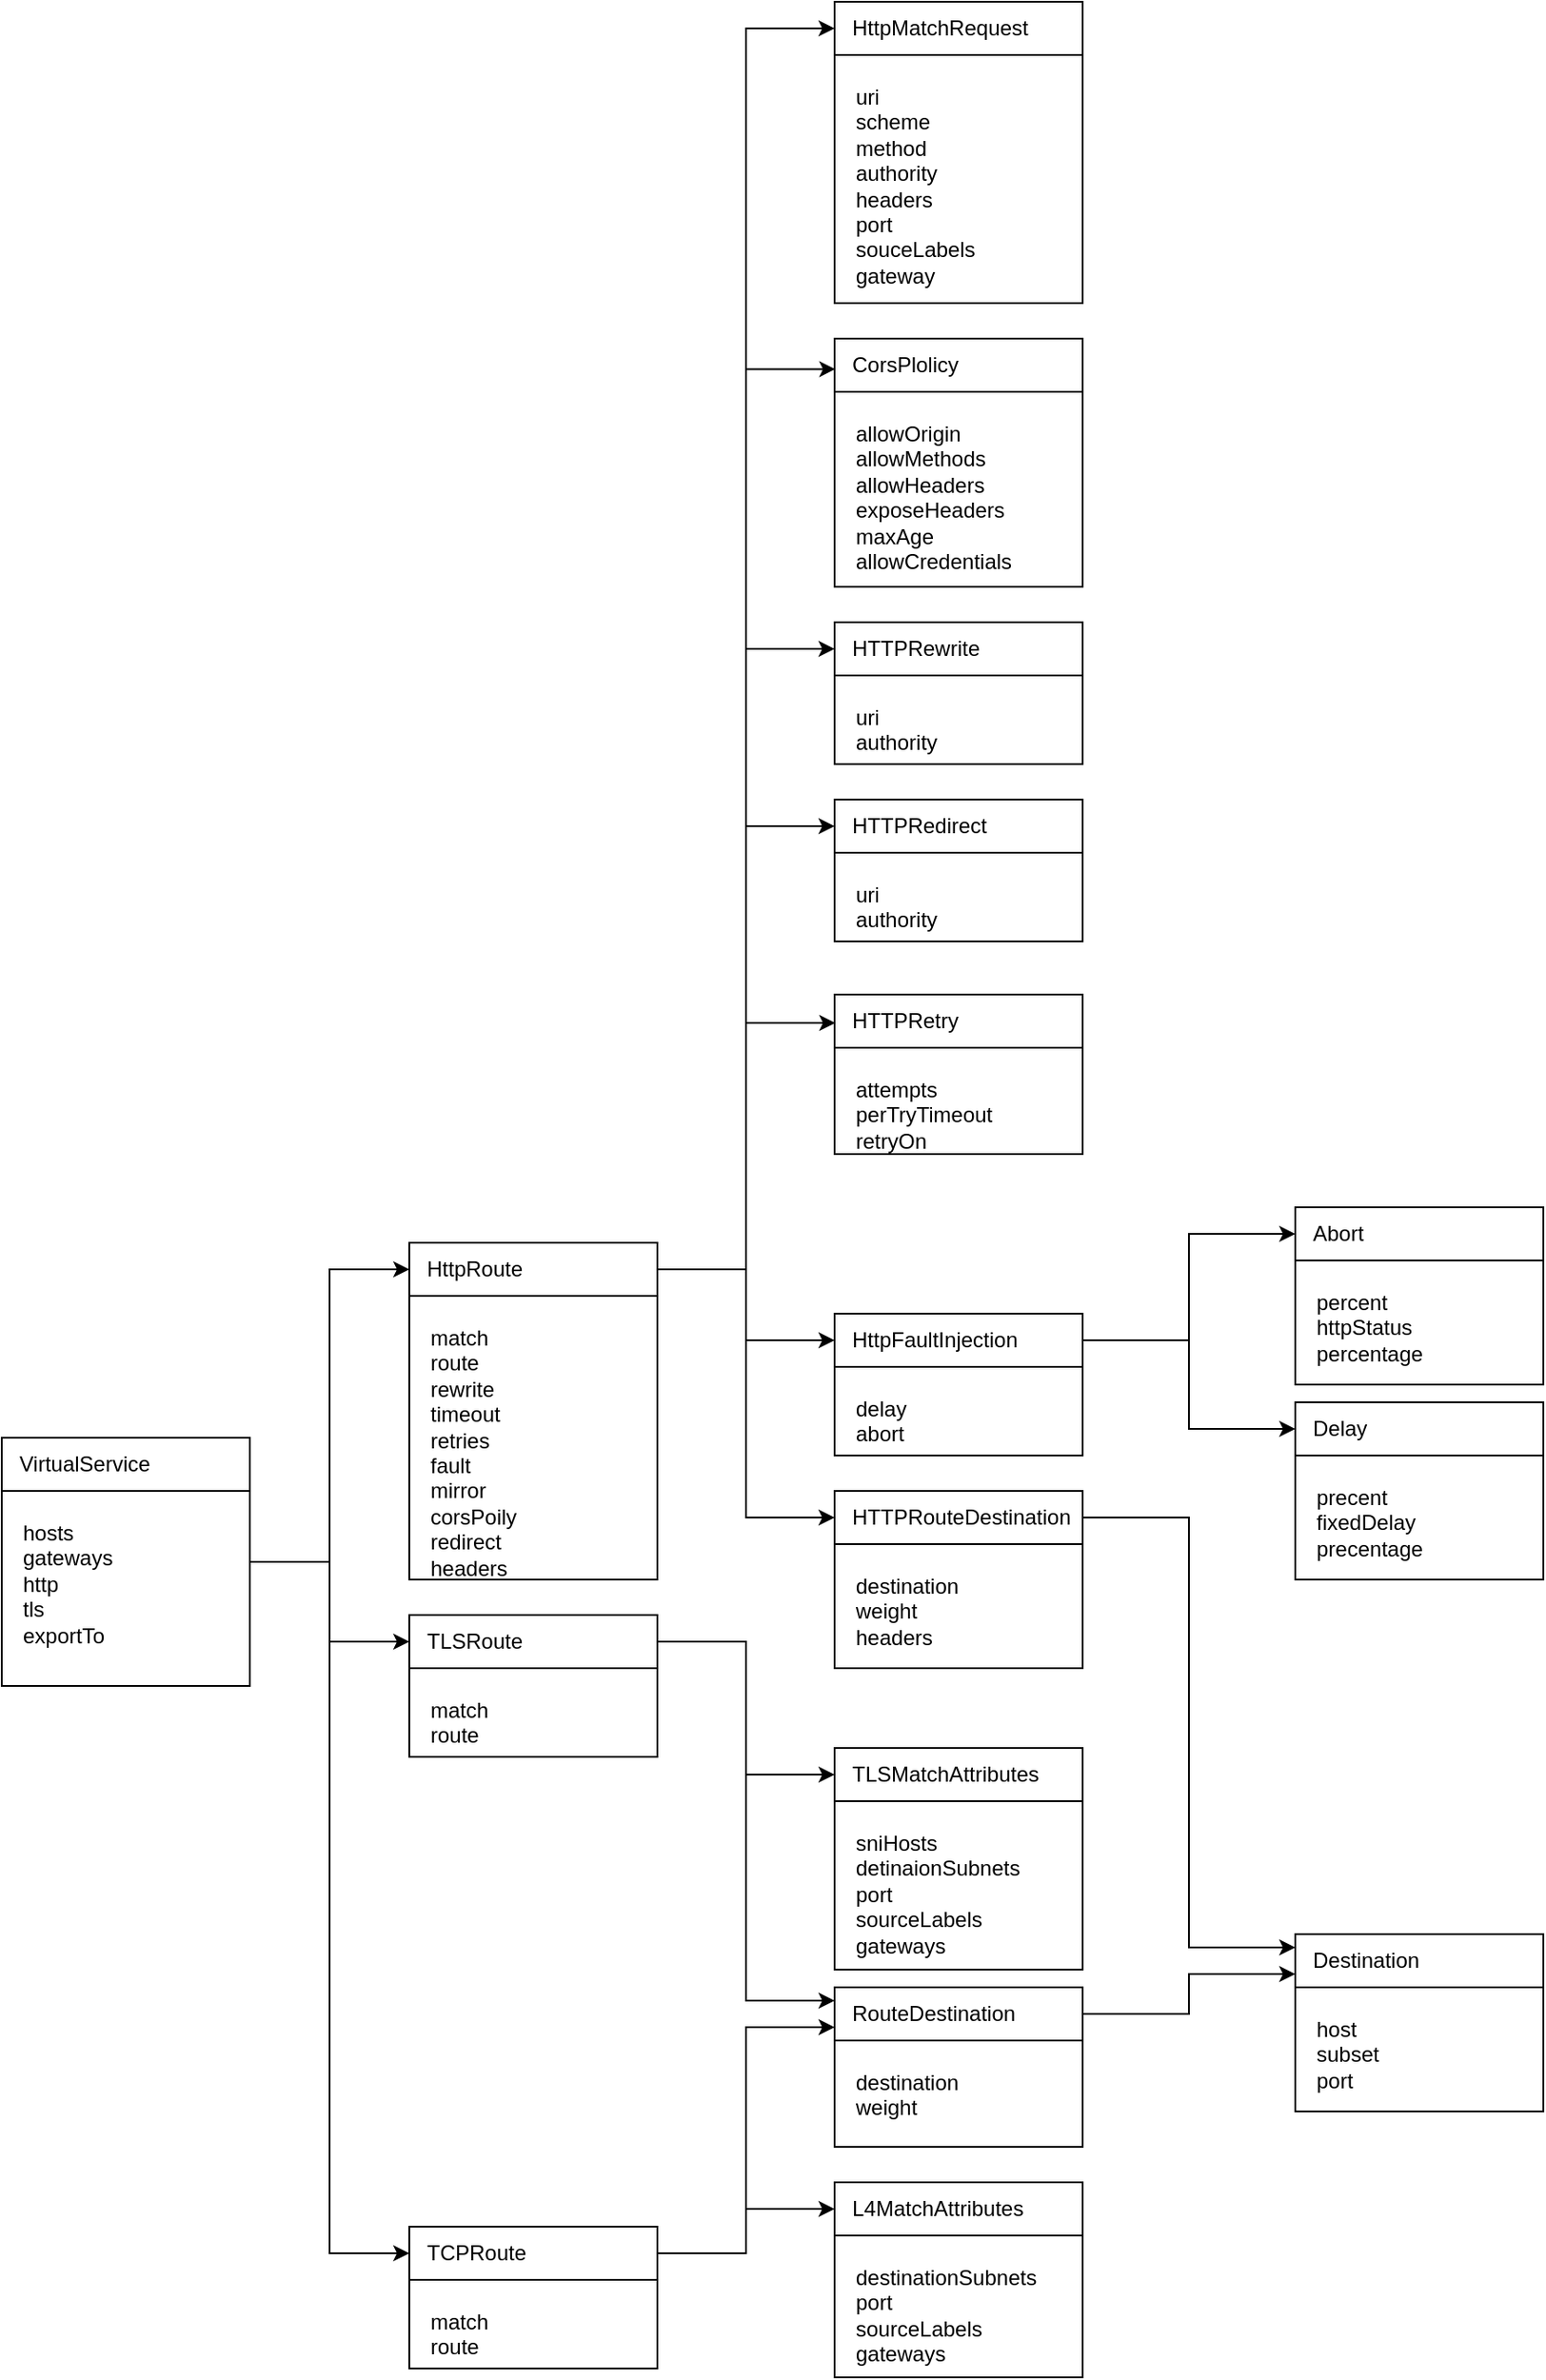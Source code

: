 <mxfile version="12.6.5" type="device"><diagram id="Gk3had8w1kIUxYjKetpY" name="Page-1"><mxGraphModel dx="1036" dy="3897" grid="1" gridSize="10" guides="1" tooltips="1" connect="1" arrows="1" fold="1" page="1" pageScale="1" pageWidth="2339" pageHeight="3300" math="0" shadow="0"><root><mxCell id="0"/><mxCell id="1" parent="0"/><mxCell id="s89AwT_02a39-Vp7QACX-14" style="edgeStyle=orthogonalEdgeStyle;rounded=0;orthogonalLoop=1;jettySize=auto;html=1;entryX=0;entryY=0.5;entryDx=0;entryDy=0;" parent="1" source="s89AwT_02a39-Vp7QACX-1" target="s89AwT_02a39-Vp7QACX-6" edge="1"><mxGeometry relative="1" as="geometry"/></mxCell><mxCell id="s89AwT_02a39-Vp7QACX-16" style="edgeStyle=orthogonalEdgeStyle;rounded=0;orthogonalLoop=1;jettySize=auto;html=1;entryX=0;entryY=0.5;entryDx=0;entryDy=0;" parent="1" source="s89AwT_02a39-Vp7QACX-1" target="s89AwT_02a39-Vp7QACX-9" edge="1"><mxGeometry relative="1" as="geometry"/></mxCell><mxCell id="s89AwT_02a39-Vp7QACX-17" style="edgeStyle=orthogonalEdgeStyle;rounded=0;orthogonalLoop=1;jettySize=auto;html=1;entryX=0;entryY=0.5;entryDx=0;entryDy=0;" parent="1" source="s89AwT_02a39-Vp7QACX-1" target="s89AwT_02a39-Vp7QACX-12" edge="1"><mxGeometry relative="1" as="geometry"/></mxCell><mxCell id="s89AwT_02a39-Vp7QACX-1" value="" style="rounded=0;whiteSpace=wrap;html=1;" parent="1" vertex="1"><mxGeometry x="100" y="70" width="140" height="140" as="geometry"/></mxCell><mxCell id="s89AwT_02a39-Vp7QACX-2" value="VirtualService" style="rounded=0;whiteSpace=wrap;html=1;align=left;spacingLeft=8;" parent="1" vertex="1"><mxGeometry x="100" y="70" width="140" height="30" as="geometry"/></mxCell><mxCell id="s89AwT_02a39-Vp7QACX-3" value="hosts&lt;br&gt;gateways&lt;br&gt;http&lt;br&gt;tls&lt;br&gt;exportTo" style="text;html=1;strokeColor=none;fillColor=none;align=left;verticalAlign=top;whiteSpace=wrap;rounded=0;" parent="1" vertex="1"><mxGeometry x="110" y="110" width="120" height="90" as="geometry"/></mxCell><mxCell id="s89AwT_02a39-Vp7QACX-5" value="" style="rounded=0;whiteSpace=wrap;html=1;" parent="1" vertex="1"><mxGeometry x="330" y="-40" width="140" height="190" as="geometry"/></mxCell><mxCell id="s89AwT_02a39-Vp7QACX-42" style="edgeStyle=orthogonalEdgeStyle;rounded=0;orthogonalLoop=1;jettySize=auto;html=1;entryX=0;entryY=0.5;entryDx=0;entryDy=0;" parent="1" source="s89AwT_02a39-Vp7QACX-6" target="s89AwT_02a39-Vp7QACX-31" edge="1"><mxGeometry relative="1" as="geometry"/></mxCell><mxCell id="s89AwT_02a39-Vp7QACX-46" style="edgeStyle=orthogonalEdgeStyle;rounded=0;orthogonalLoop=1;jettySize=auto;html=1;entryX=0;entryY=0.5;entryDx=0;entryDy=0;" parent="1" source="s89AwT_02a39-Vp7QACX-6" target="s89AwT_02a39-Vp7QACX-19" edge="1"><mxGeometry relative="1" as="geometry"/></mxCell><mxCell id="s89AwT_02a39-Vp7QACX-47" style="edgeStyle=orthogonalEdgeStyle;rounded=0;orthogonalLoop=1;jettySize=auto;html=1;entryX=0;entryY=0.5;entryDx=0;entryDy=0;" parent="1" source="s89AwT_02a39-Vp7QACX-6" target="s89AwT_02a39-Vp7QACX-22" edge="1"><mxGeometry relative="1" as="geometry"/></mxCell><mxCell id="s89AwT_02a39-Vp7QACX-48" style="edgeStyle=orthogonalEdgeStyle;rounded=0;orthogonalLoop=1;jettySize=auto;html=1;entryX=0;entryY=0.5;entryDx=0;entryDy=0;" parent="1" source="s89AwT_02a39-Vp7QACX-6" target="s89AwT_02a39-Vp7QACX-44" edge="1"><mxGeometry relative="1" as="geometry"/></mxCell><mxCell id="1tPhSZVtm5-XdDG8u-s2-25" style="edgeStyle=orthogonalEdgeStyle;rounded=0;orthogonalLoop=1;jettySize=auto;html=1;entryX=0;entryY=0.5;entryDx=0;entryDy=0;" edge="1" parent="1" source="s89AwT_02a39-Vp7QACX-6" target="s89AwT_02a39-Vp7QACX-34"><mxGeometry relative="1" as="geometry"/></mxCell><mxCell id="1tPhSZVtm5-XdDG8u-s2-26" style="edgeStyle=orthogonalEdgeStyle;rounded=0;orthogonalLoop=1;jettySize=auto;html=1;entryX=0.003;entryY=0.178;entryDx=0;entryDy=0;entryPerimeter=0;" edge="1" parent="1" source="s89AwT_02a39-Vp7QACX-6" target="s89AwT_02a39-Vp7QACX-24"><mxGeometry relative="1" as="geometry"/></mxCell><mxCell id="1tPhSZVtm5-XdDG8u-s2-30" style="edgeStyle=orthogonalEdgeStyle;rounded=0;orthogonalLoop=1;jettySize=auto;html=1;entryX=0.003;entryY=0.123;entryDx=0;entryDy=0;entryPerimeter=0;" edge="1" parent="1" source="s89AwT_02a39-Vp7QACX-6" target="1tPhSZVtm5-XdDG8u-s2-27"><mxGeometry relative="1" as="geometry"/></mxCell><mxCell id="s89AwT_02a39-Vp7QACX-6" value="HttpRoute" style="rounded=0;whiteSpace=wrap;html=1;align=left;spacingLeft=8;" parent="1" vertex="1"><mxGeometry x="330" y="-40" width="140" height="30" as="geometry"/></mxCell><mxCell id="s89AwT_02a39-Vp7QACX-7" value="match&lt;br&gt;route&lt;br&gt;rewrite&lt;br&gt;timeout&lt;br&gt;retries&lt;br&gt;fault&lt;br&gt;mirror&lt;br&gt;corsPoily&lt;br&gt;redirect&lt;br&gt;headers" style="text;html=1;strokeColor=none;fillColor=none;align=left;verticalAlign=top;whiteSpace=wrap;rounded=0;" parent="1" vertex="1"><mxGeometry x="340" width="120" height="150" as="geometry"/></mxCell><mxCell id="s89AwT_02a39-Vp7QACX-8" value="" style="rounded=0;whiteSpace=wrap;html=1;" parent="1" vertex="1"><mxGeometry x="330" y="170" width="140" height="80" as="geometry"/></mxCell><mxCell id="1tPhSZVtm5-XdDG8u-s2-4" style="edgeStyle=orthogonalEdgeStyle;rounded=0;orthogonalLoop=1;jettySize=auto;html=1;entryX=0;entryY=0.5;entryDx=0;entryDy=0;" edge="1" parent="1" source="s89AwT_02a39-Vp7QACX-9" target="1tPhSZVtm5-XdDG8u-s2-2"><mxGeometry relative="1" as="geometry"/></mxCell><mxCell id="1tPhSZVtm5-XdDG8u-s2-11" style="edgeStyle=orthogonalEdgeStyle;rounded=0;orthogonalLoop=1;jettySize=auto;html=1;entryX=0;entryY=0.25;entryDx=0;entryDy=0;" edge="1" parent="1" source="s89AwT_02a39-Vp7QACX-9" target="1tPhSZVtm5-XdDG8u-s2-9"><mxGeometry relative="1" as="geometry"/></mxCell><mxCell id="s89AwT_02a39-Vp7QACX-9" value="TLSRoute" style="rounded=0;whiteSpace=wrap;html=1;align=left;spacingLeft=8;" parent="1" vertex="1"><mxGeometry x="330" y="170" width="140" height="30" as="geometry"/></mxCell><mxCell id="s89AwT_02a39-Vp7QACX-10" value="match&lt;br&gt;route" style="text;html=1;strokeColor=none;fillColor=none;align=left;verticalAlign=top;whiteSpace=wrap;rounded=0;" parent="1" vertex="1"><mxGeometry x="340" y="210" width="120" height="40" as="geometry"/></mxCell><mxCell id="s89AwT_02a39-Vp7QACX-11" value="" style="rounded=0;whiteSpace=wrap;html=1;" parent="1" vertex="1"><mxGeometry x="330" y="515" width="140" height="80" as="geometry"/></mxCell><mxCell id="1tPhSZVtm5-XdDG8u-s2-12" style="edgeStyle=orthogonalEdgeStyle;rounded=0;orthogonalLoop=1;jettySize=auto;html=1;entryX=0;entryY=0.75;entryDx=0;entryDy=0;" edge="1" parent="1" source="s89AwT_02a39-Vp7QACX-12" target="1tPhSZVtm5-XdDG8u-s2-9"><mxGeometry relative="1" as="geometry"/></mxCell><mxCell id="1tPhSZVtm5-XdDG8u-s2-18" style="edgeStyle=orthogonalEdgeStyle;rounded=0;orthogonalLoop=1;jettySize=auto;html=1;entryX=0;entryY=0.5;entryDx=0;entryDy=0;" edge="1" parent="1" source="s89AwT_02a39-Vp7QACX-12" target="1tPhSZVtm5-XdDG8u-s2-16"><mxGeometry relative="1" as="geometry"/></mxCell><mxCell id="s89AwT_02a39-Vp7QACX-12" value="TCPRoute" style="rounded=0;whiteSpace=wrap;html=1;align=left;spacingLeft=8;" parent="1" vertex="1"><mxGeometry x="330" y="515" width="140" height="30" as="geometry"/></mxCell><mxCell id="s89AwT_02a39-Vp7QACX-13" value="match&lt;br&gt;route" style="text;html=1;strokeColor=none;fillColor=none;align=left;verticalAlign=top;whiteSpace=wrap;rounded=0;" parent="1" vertex="1"><mxGeometry x="340" y="555" width="120" height="40" as="geometry"/></mxCell><mxCell id="s89AwT_02a39-Vp7QACX-18" value="" style="rounded=0;whiteSpace=wrap;html=1;" parent="1" vertex="1"><mxGeometry x="570" y="-290" width="140" height="80" as="geometry"/></mxCell><mxCell id="s89AwT_02a39-Vp7QACX-19" value="HTTPRedirect" style="rounded=0;whiteSpace=wrap;html=1;align=left;spacingLeft=8;" parent="1" vertex="1"><mxGeometry x="570" y="-290" width="140" height="30" as="geometry"/></mxCell><mxCell id="s89AwT_02a39-Vp7QACX-20" value="uri&lt;br&gt;authority" style="text;html=1;strokeColor=none;fillColor=none;align=left;verticalAlign=top;whiteSpace=wrap;rounded=0;" parent="1" vertex="1"><mxGeometry x="580" y="-250" width="120" height="40" as="geometry"/></mxCell><mxCell id="s89AwT_02a39-Vp7QACX-21" value="" style="rounded=0;whiteSpace=wrap;html=1;" parent="1" vertex="1"><mxGeometry x="570" y="-390" width="140" height="80" as="geometry"/></mxCell><mxCell id="s89AwT_02a39-Vp7QACX-22" value="HTTPRewrite" style="rounded=0;whiteSpace=wrap;html=1;align=left;spacingLeft=8;" parent="1" vertex="1"><mxGeometry x="570" y="-390" width="140" height="30" as="geometry"/></mxCell><mxCell id="s89AwT_02a39-Vp7QACX-23" value="uri&lt;br&gt;authority" style="text;html=1;strokeColor=none;fillColor=none;align=left;verticalAlign=top;whiteSpace=wrap;rounded=0;" parent="1" vertex="1"><mxGeometry x="580" y="-350" width="120" height="40" as="geometry"/></mxCell><mxCell id="s89AwT_02a39-Vp7QACX-24" value="" style="rounded=0;whiteSpace=wrap;html=1;" parent="1" vertex="1"><mxGeometry x="570" y="-180" width="140" height="90" as="geometry"/></mxCell><mxCell id="s89AwT_02a39-Vp7QACX-25" value="HTTPRetry" style="rounded=0;whiteSpace=wrap;html=1;align=left;spacingLeft=8;" parent="1" vertex="1"><mxGeometry x="570" y="-180" width="140" height="30" as="geometry"/></mxCell><mxCell id="s89AwT_02a39-Vp7QACX-26" value="attempts&lt;br&gt;perTryTimeout&lt;br&gt;retryOn" style="text;html=1;strokeColor=none;fillColor=none;align=left;verticalAlign=top;whiteSpace=wrap;rounded=0;" parent="1" vertex="1"><mxGeometry x="580" y="-140" width="120" height="40" as="geometry"/></mxCell><mxCell id="s89AwT_02a39-Vp7QACX-30" value="" style="rounded=0;whiteSpace=wrap;html=1;" parent="1" vertex="1"><mxGeometry x="570" y="-740" width="140" height="170" as="geometry"/></mxCell><mxCell id="s89AwT_02a39-Vp7QACX-31" value="HttpMatchRequest" style="rounded=0;whiteSpace=wrap;html=1;align=left;spacingLeft=8;" parent="1" vertex="1"><mxGeometry x="570" y="-740" width="140" height="30" as="geometry"/></mxCell><mxCell id="s89AwT_02a39-Vp7QACX-32" value="uri&lt;br&gt;scheme&lt;br&gt;method&lt;br&gt;authority&lt;br&gt;headers&lt;br&gt;port&lt;br&gt;souceLabels&lt;br&gt;gateway" style="text;html=1;strokeColor=none;fillColor=none;align=left;verticalAlign=top;whiteSpace=wrap;rounded=0;" parent="1" vertex="1"><mxGeometry x="580" y="-700" width="120" height="120" as="geometry"/></mxCell><mxCell id="s89AwT_02a39-Vp7QACX-33" value="" style="rounded=0;whiteSpace=wrap;html=1;" parent="1" vertex="1"><mxGeometry x="570" width="140" height="80" as="geometry"/></mxCell><mxCell id="1tPhSZVtm5-XdDG8u-s2-23" style="edgeStyle=orthogonalEdgeStyle;rounded=0;orthogonalLoop=1;jettySize=auto;html=1;entryX=0;entryY=0.5;entryDx=0;entryDy=0;" edge="1" parent="1" source="s89AwT_02a39-Vp7QACX-34" target="s89AwT_02a39-Vp7QACX-37"><mxGeometry relative="1" as="geometry"/></mxCell><mxCell id="1tPhSZVtm5-XdDG8u-s2-24" style="edgeStyle=orthogonalEdgeStyle;rounded=0;orthogonalLoop=1;jettySize=auto;html=1;entryX=0;entryY=0.5;entryDx=0;entryDy=0;" edge="1" parent="1" source="s89AwT_02a39-Vp7QACX-34" target="s89AwT_02a39-Vp7QACX-40"><mxGeometry relative="1" as="geometry"/></mxCell><mxCell id="s89AwT_02a39-Vp7QACX-34" value="HttpFaultInjection" style="rounded=0;whiteSpace=wrap;html=1;align=left;spacingLeft=8;" parent="1" vertex="1"><mxGeometry x="570" width="140" height="30" as="geometry"/></mxCell><mxCell id="s89AwT_02a39-Vp7QACX-35" value="delay&lt;br&gt;abort" style="text;html=1;strokeColor=none;fillColor=none;align=left;verticalAlign=top;whiteSpace=wrap;rounded=0;" parent="1" vertex="1"><mxGeometry x="580" y="40" width="120" height="40" as="geometry"/></mxCell><mxCell id="s89AwT_02a39-Vp7QACX-36" value="" style="rounded=0;whiteSpace=wrap;html=1;" parent="1" vertex="1"><mxGeometry x="830" y="-60" width="140" height="100" as="geometry"/></mxCell><mxCell id="s89AwT_02a39-Vp7QACX-37" value="Abort" style="rounded=0;whiteSpace=wrap;html=1;align=left;spacingLeft=8;" parent="1" vertex="1"><mxGeometry x="830" y="-60" width="140" height="30" as="geometry"/></mxCell><mxCell id="s89AwT_02a39-Vp7QACX-38" value="percent&lt;br&gt;httpStatus&lt;br&gt;percentage" style="text;html=1;strokeColor=none;fillColor=none;align=left;verticalAlign=top;whiteSpace=wrap;rounded=0;" parent="1" vertex="1"><mxGeometry x="840" y="-20" width="120" height="40" as="geometry"/></mxCell><mxCell id="s89AwT_02a39-Vp7QACX-39" value="" style="rounded=0;whiteSpace=wrap;html=1;" parent="1" vertex="1"><mxGeometry x="830" y="50" width="140" height="100" as="geometry"/></mxCell><mxCell id="s89AwT_02a39-Vp7QACX-40" value="Delay" style="rounded=0;whiteSpace=wrap;html=1;align=left;spacingLeft=8;" parent="1" vertex="1"><mxGeometry x="830" y="50" width="140" height="30" as="geometry"/></mxCell><mxCell id="s89AwT_02a39-Vp7QACX-41" value="precent&lt;br&gt;fixedDelay&lt;br&gt;precentage" style="text;html=1;strokeColor=none;fillColor=none;align=left;verticalAlign=top;whiteSpace=wrap;rounded=0;" parent="1" vertex="1"><mxGeometry x="840" y="90" width="120" height="50" as="geometry"/></mxCell><mxCell id="s89AwT_02a39-Vp7QACX-43" value="" style="rounded=0;whiteSpace=wrap;html=1;" parent="1" vertex="1"><mxGeometry x="570" y="100" width="140" height="100" as="geometry"/></mxCell><mxCell id="1tPhSZVtm5-XdDG8u-s2-20" style="edgeStyle=orthogonalEdgeStyle;rounded=0;orthogonalLoop=1;jettySize=auto;html=1;entryX=0;entryY=0.25;entryDx=0;entryDy=0;" edge="1" parent="1" source="s89AwT_02a39-Vp7QACX-44" target="1tPhSZVtm5-XdDG8u-s2-6"><mxGeometry relative="1" as="geometry"><mxPoint x="810" y="410.8" as="targetPoint"/></mxGeometry></mxCell><mxCell id="s89AwT_02a39-Vp7QACX-44" value="HTTPRouteDestination" style="rounded=0;whiteSpace=wrap;html=1;align=left;spacingLeft=8;" parent="1" vertex="1"><mxGeometry x="570" y="100" width="140" height="30" as="geometry"/></mxCell><mxCell id="s89AwT_02a39-Vp7QACX-45" value="destination&lt;br&gt;weight&lt;br&gt;headers" style="text;html=1;strokeColor=none;fillColor=none;align=left;verticalAlign=top;whiteSpace=wrap;rounded=0;" parent="1" vertex="1"><mxGeometry x="580" y="140" width="120" height="60" as="geometry"/></mxCell><mxCell id="1tPhSZVtm5-XdDG8u-s2-1" value="" style="rounded=0;whiteSpace=wrap;html=1;" vertex="1" parent="1"><mxGeometry x="570" y="245" width="140" height="125" as="geometry"/></mxCell><mxCell id="1tPhSZVtm5-XdDG8u-s2-2" value="TLSMatchAttributes" style="rounded=0;whiteSpace=wrap;html=1;align=left;spacingLeft=8;" vertex="1" parent="1"><mxGeometry x="570" y="245" width="140" height="30" as="geometry"/></mxCell><mxCell id="1tPhSZVtm5-XdDG8u-s2-3" value="sniHosts&lt;br&gt;detinaionSubnets&lt;br&gt;port&lt;br&gt;sourceLabels&lt;br&gt;gateways" style="text;html=1;strokeColor=none;fillColor=none;align=left;verticalAlign=top;whiteSpace=wrap;rounded=0;" vertex="1" parent="1"><mxGeometry x="580" y="285" width="120" height="85" as="geometry"/></mxCell><mxCell id="1tPhSZVtm5-XdDG8u-s2-5" value="" style="rounded=0;whiteSpace=wrap;html=1;" vertex="1" parent="1"><mxGeometry x="830" y="350" width="140" height="100" as="geometry"/></mxCell><mxCell id="1tPhSZVtm5-XdDG8u-s2-6" value="Destination" style="rounded=0;whiteSpace=wrap;html=1;align=left;spacingLeft=8;" vertex="1" parent="1"><mxGeometry x="830" y="350" width="140" height="30" as="geometry"/></mxCell><mxCell id="1tPhSZVtm5-XdDG8u-s2-7" value="host&lt;br&gt;subset&lt;br&gt;port" style="text;html=1;strokeColor=none;fillColor=none;align=left;verticalAlign=top;whiteSpace=wrap;rounded=0;" vertex="1" parent="1"><mxGeometry x="840" y="390" width="120" height="50" as="geometry"/></mxCell><mxCell id="1tPhSZVtm5-XdDG8u-s2-8" value="" style="rounded=0;whiteSpace=wrap;html=1;" vertex="1" parent="1"><mxGeometry x="570" y="380" width="140" height="90" as="geometry"/></mxCell><mxCell id="1tPhSZVtm5-XdDG8u-s2-19" style="edgeStyle=orthogonalEdgeStyle;rounded=0;orthogonalLoop=1;jettySize=auto;html=1;entryX=0;entryY=0.75;entryDx=0;entryDy=0;" edge="1" parent="1" source="1tPhSZVtm5-XdDG8u-s2-9" target="1tPhSZVtm5-XdDG8u-s2-6"><mxGeometry relative="1" as="geometry"/></mxCell><mxCell id="1tPhSZVtm5-XdDG8u-s2-9" value="RouteDestination" style="rounded=0;whiteSpace=wrap;html=1;align=left;spacingLeft=8;" vertex="1" parent="1"><mxGeometry x="570" y="380" width="140" height="30" as="geometry"/></mxCell><mxCell id="1tPhSZVtm5-XdDG8u-s2-10" value="destination&lt;br&gt;weight" style="text;html=1;strokeColor=none;fillColor=none;align=left;verticalAlign=top;whiteSpace=wrap;rounded=0;" vertex="1" parent="1"><mxGeometry x="580" y="420" width="120" height="50" as="geometry"/></mxCell><mxCell id="1tPhSZVtm5-XdDG8u-s2-15" value="" style="rounded=0;whiteSpace=wrap;html=1;" vertex="1" parent="1"><mxGeometry x="570" y="490" width="140" height="110" as="geometry"/></mxCell><mxCell id="1tPhSZVtm5-XdDG8u-s2-16" value="L4MatchAttributes" style="rounded=0;whiteSpace=wrap;html=1;align=left;spacingLeft=8;" vertex="1" parent="1"><mxGeometry x="570" y="490" width="140" height="30" as="geometry"/></mxCell><mxCell id="1tPhSZVtm5-XdDG8u-s2-17" value="destinationSubnets&lt;br&gt;port&lt;br&gt;sourceLabels&lt;br&gt;gateways" style="text;html=1;strokeColor=none;fillColor=none;align=left;verticalAlign=top;whiteSpace=wrap;rounded=0;" vertex="1" parent="1"><mxGeometry x="580" y="530" width="120" height="50" as="geometry"/></mxCell><mxCell id="1tPhSZVtm5-XdDG8u-s2-27" value="" style="rounded=0;whiteSpace=wrap;html=1;" vertex="1" parent="1"><mxGeometry x="570" y="-550" width="140" height="140" as="geometry"/></mxCell><mxCell id="1tPhSZVtm5-XdDG8u-s2-28" value="CorsPlolicy" style="rounded=0;whiteSpace=wrap;html=1;align=left;spacingLeft=8;" vertex="1" parent="1"><mxGeometry x="570" y="-550" width="140" height="30" as="geometry"/></mxCell><mxCell id="1tPhSZVtm5-XdDG8u-s2-29" value="allowOrigin&lt;br&gt;allowMethods&lt;br&gt;allowHeaders&lt;br&gt;exposeHeaders&lt;br&gt;maxAge&lt;br&gt;allowCredentials" style="text;html=1;strokeColor=none;fillColor=none;align=left;verticalAlign=top;whiteSpace=wrap;rounded=0;" vertex="1" parent="1"><mxGeometry x="580" y="-510" width="120" height="80" as="geometry"/></mxCell></root></mxGraphModel></diagram></mxfile>
